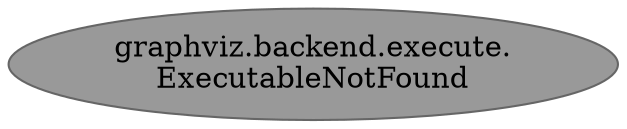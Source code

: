 digraph "graphviz.backend.execute.ExecutableNotFound"
{
 
  bgcolor="transparent";
  edge [fontname=Helvetica,fontsize=10,labelfontname=Helvetica,labelfontsize=10];#  node [fontname=Helvetica,fontsize=10,shape=box,height=0.2,width=0.4];$
  Node1 [id="Node000001",label="graphviz.backend.execute.\lExecutableNotFound",height=0.2,width=0.4,color="gray40", fillcolor="grey60", style="filled", fontcolor="black",tooltip=" "];
}
